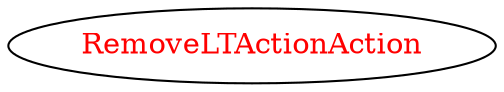 digraph dependencyGraph {
 concentrate=true;
 ranksep="2.0";
 rankdir="LR"; 
 splines="ortho";
"RemoveLTActionAction" [fontcolor="red"];
}